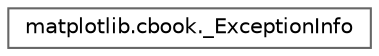 digraph "Graphical Class Hierarchy"
{
 // LATEX_PDF_SIZE
  bgcolor="transparent";
  edge [fontname=Helvetica,fontsize=10,labelfontname=Helvetica,labelfontsize=10];
  node [fontname=Helvetica,fontsize=10,shape=box,height=0.2,width=0.4];
  rankdir="LR";
  Node0 [id="Node000000",label="matplotlib.cbook._ExceptionInfo",height=0.2,width=0.4,color="grey40", fillcolor="white", style="filled",URL="$d3/da2/classmatplotlib_1_1cbook_1_1__ExceptionInfo.html",tooltip=" "];
}
